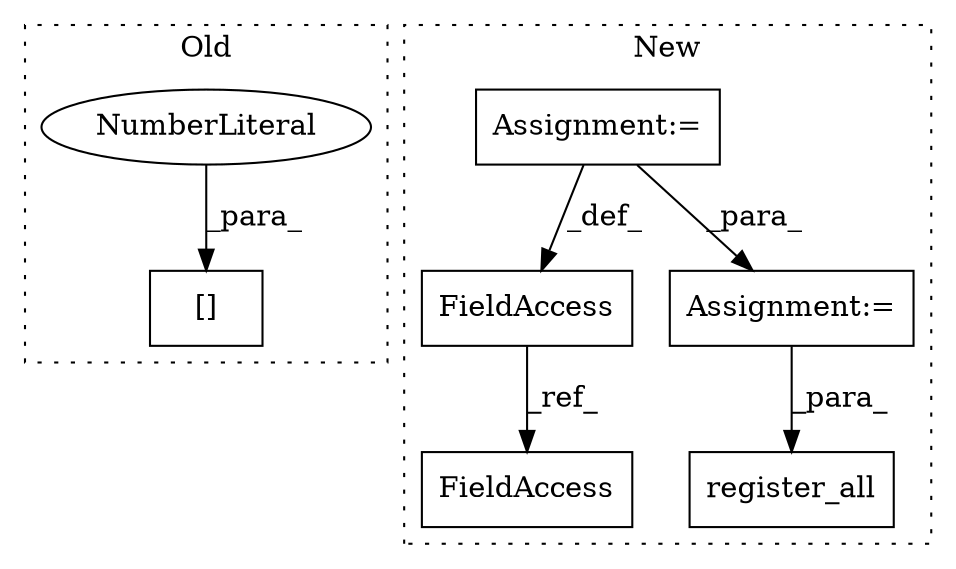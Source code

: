 digraph G {
subgraph cluster0 {
1 [label="[]" a="2" s="1582,1621" l="38,1" shape="box"];
3 [label="NumberLiteral" a="34" s="1620" l="1" shape="ellipse"];
label = "Old";
style="dotted";
}
subgraph cluster1 {
2 [label="register_all" a="32" s="1379,1462" l="13,1" shape="box"];
4 [label="Assignment:=" a="7" s="908" l="1" shape="box"];
5 [label="FieldAccess" a="22" s="1090" l="31" shape="box"];
6 [label="FieldAccess" a="22" s="1402" l="31" shape="box"];
7 [label="Assignment:=" a="7" s="1243" l="1" shape="box"];
label = "New";
style="dotted";
}
3 -> 1 [label="_para_"];
4 -> 7 [label="_para_"];
4 -> 5 [label="_def_"];
5 -> 6 [label="_ref_"];
7 -> 2 [label="_para_"];
}